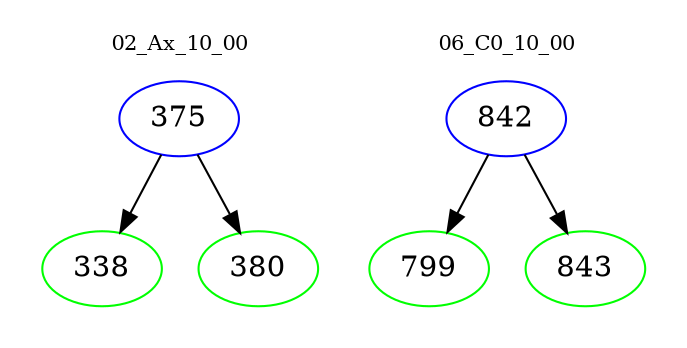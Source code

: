 digraph{
subgraph cluster_0 {
color = white
label = "02_Ax_10_00";
fontsize=10;
T0_375 [label="375", color="blue"]
T0_375 -> T0_338 [color="black"]
T0_338 [label="338", color="green"]
T0_375 -> T0_380 [color="black"]
T0_380 [label="380", color="green"]
}
subgraph cluster_1 {
color = white
label = "06_C0_10_00";
fontsize=10;
T1_842 [label="842", color="blue"]
T1_842 -> T1_799 [color="black"]
T1_799 [label="799", color="green"]
T1_842 -> T1_843 [color="black"]
T1_843 [label="843", color="green"]
}
}

